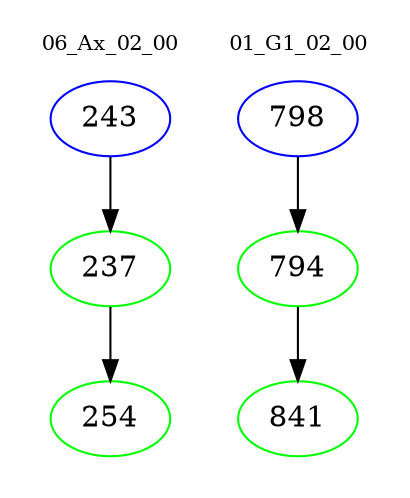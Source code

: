 digraph{
subgraph cluster_0 {
color = white
label = "06_Ax_02_00";
fontsize=10;
T0_243 [label="243", color="blue"]
T0_243 -> T0_237 [color="black"]
T0_237 [label="237", color="green"]
T0_237 -> T0_254 [color="black"]
T0_254 [label="254", color="green"]
}
subgraph cluster_1 {
color = white
label = "01_G1_02_00";
fontsize=10;
T1_798 [label="798", color="blue"]
T1_798 -> T1_794 [color="black"]
T1_794 [label="794", color="green"]
T1_794 -> T1_841 [color="black"]
T1_841 [label="841", color="green"]
}
}

